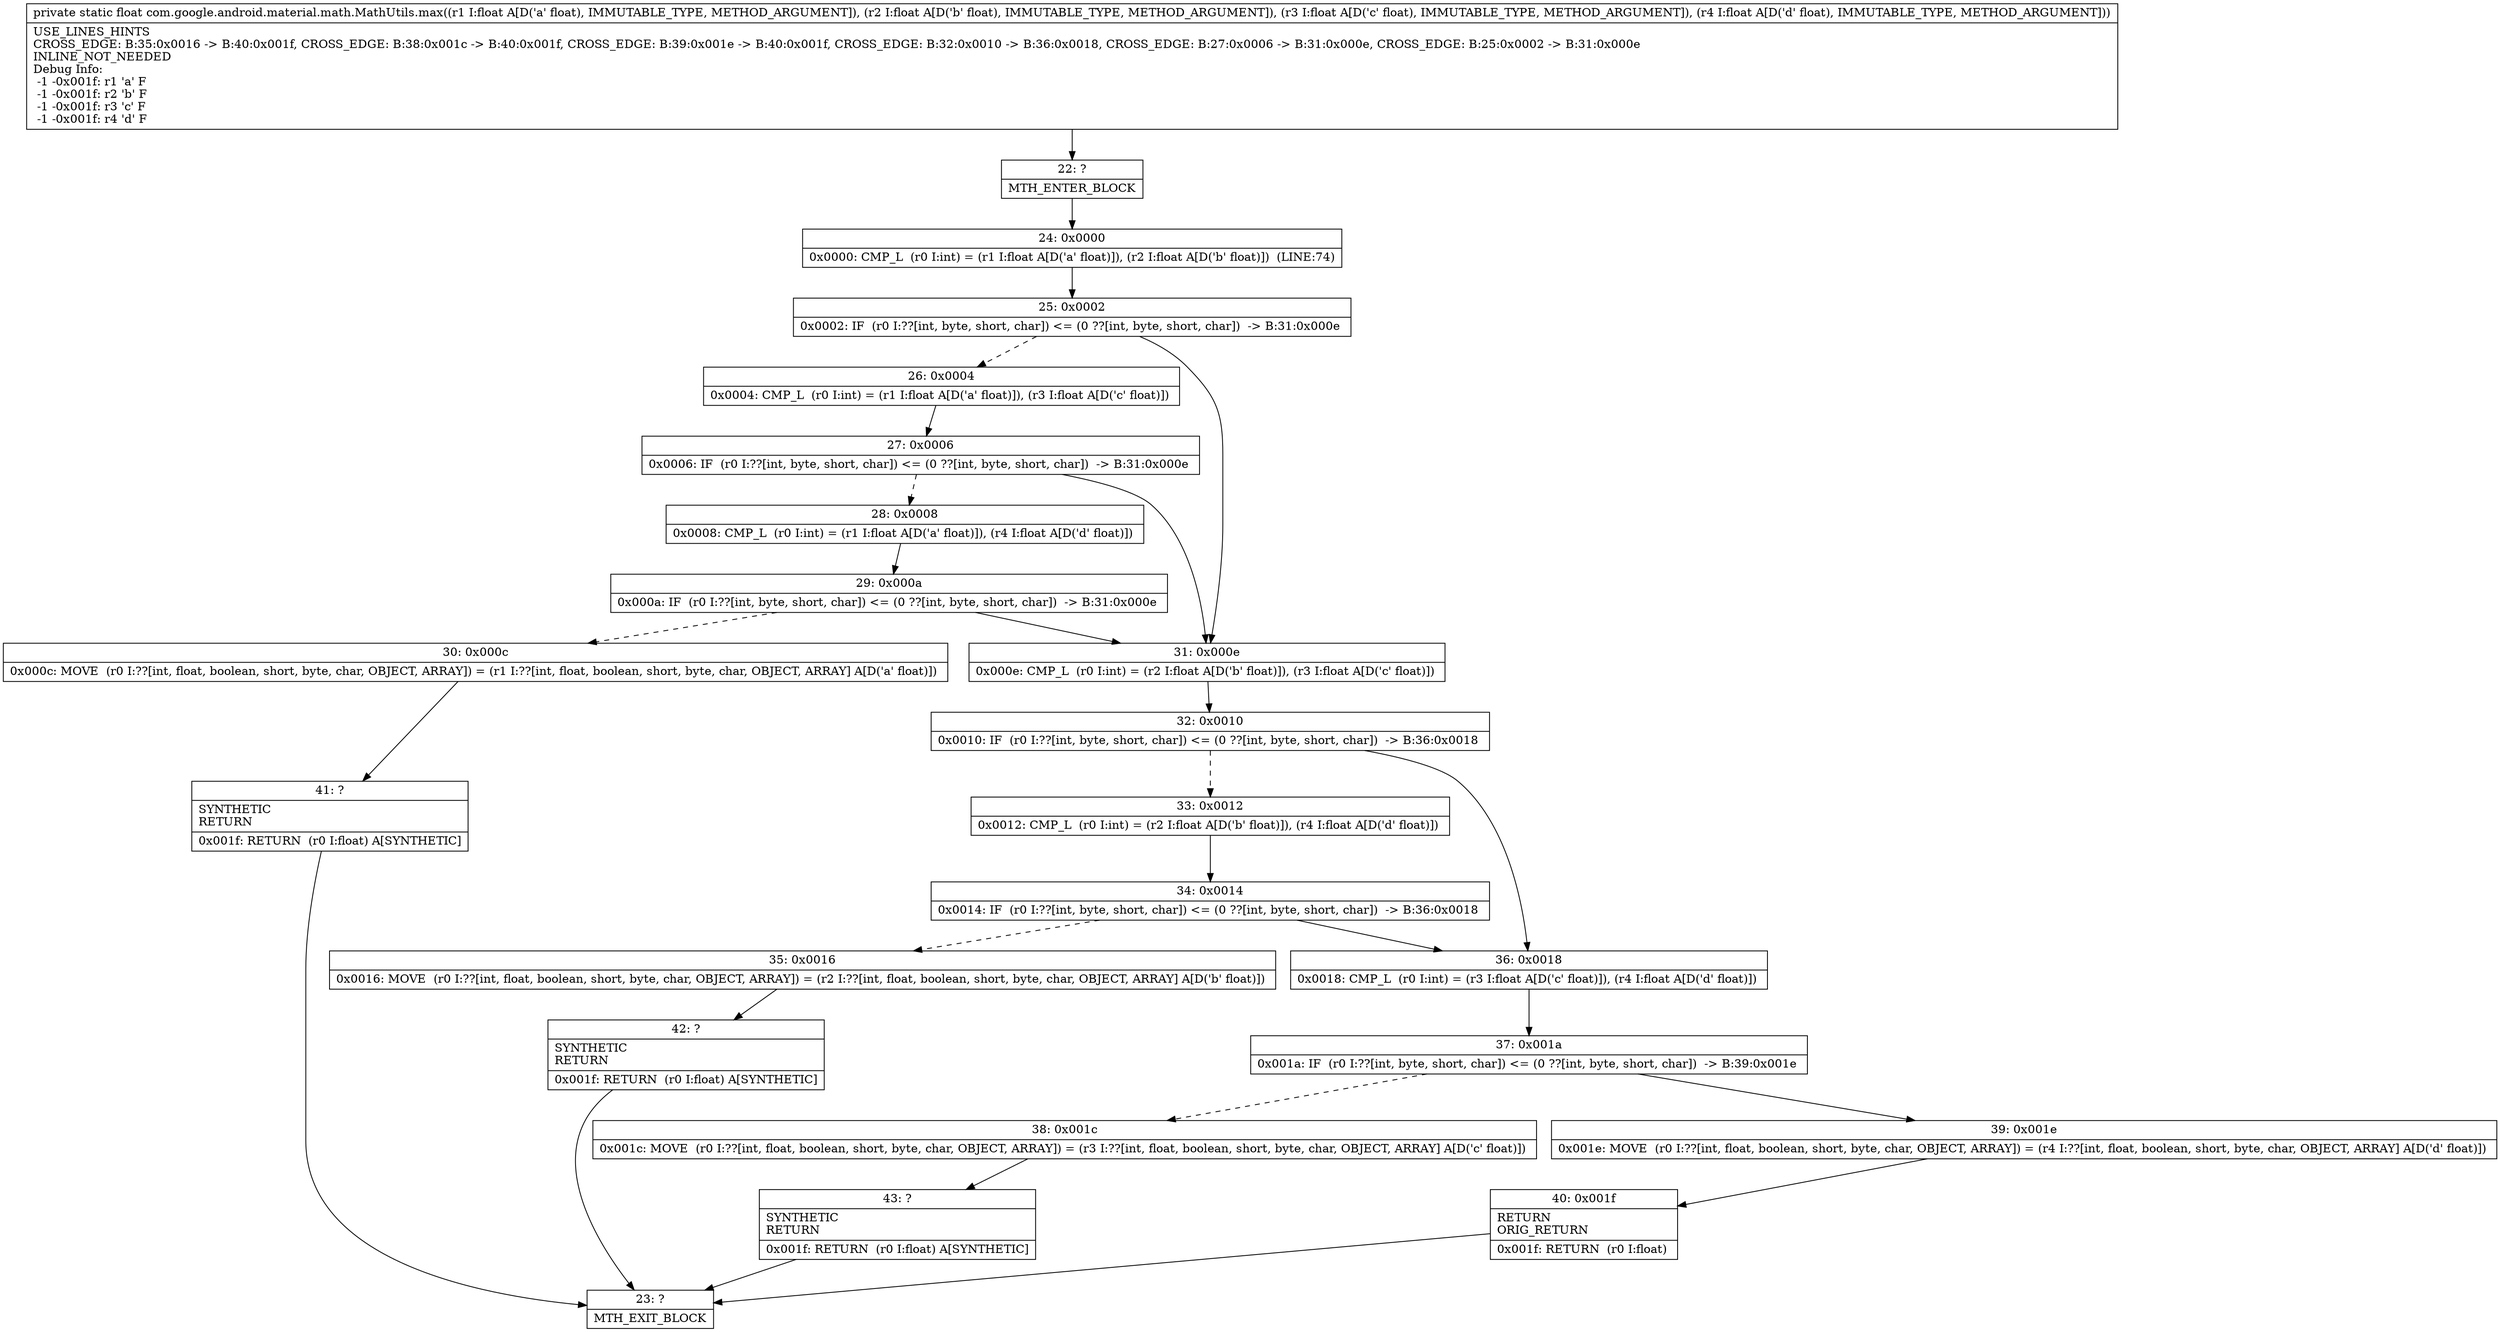 digraph "CFG forcom.google.android.material.math.MathUtils.max(FFFF)F" {
Node_22 [shape=record,label="{22\:\ ?|MTH_ENTER_BLOCK\l}"];
Node_24 [shape=record,label="{24\:\ 0x0000|0x0000: CMP_L  (r0 I:int) = (r1 I:float A[D('a' float)]), (r2 I:float A[D('b' float)])  (LINE:74)\l}"];
Node_25 [shape=record,label="{25\:\ 0x0002|0x0002: IF  (r0 I:??[int, byte, short, char]) \<= (0 ??[int, byte, short, char])  \-\> B:31:0x000e \l}"];
Node_26 [shape=record,label="{26\:\ 0x0004|0x0004: CMP_L  (r0 I:int) = (r1 I:float A[D('a' float)]), (r3 I:float A[D('c' float)]) \l}"];
Node_27 [shape=record,label="{27\:\ 0x0006|0x0006: IF  (r0 I:??[int, byte, short, char]) \<= (0 ??[int, byte, short, char])  \-\> B:31:0x000e \l}"];
Node_28 [shape=record,label="{28\:\ 0x0008|0x0008: CMP_L  (r0 I:int) = (r1 I:float A[D('a' float)]), (r4 I:float A[D('d' float)]) \l}"];
Node_29 [shape=record,label="{29\:\ 0x000a|0x000a: IF  (r0 I:??[int, byte, short, char]) \<= (0 ??[int, byte, short, char])  \-\> B:31:0x000e \l}"];
Node_30 [shape=record,label="{30\:\ 0x000c|0x000c: MOVE  (r0 I:??[int, float, boolean, short, byte, char, OBJECT, ARRAY]) = (r1 I:??[int, float, boolean, short, byte, char, OBJECT, ARRAY] A[D('a' float)]) \l}"];
Node_41 [shape=record,label="{41\:\ ?|SYNTHETIC\lRETURN\l|0x001f: RETURN  (r0 I:float) A[SYNTHETIC]\l}"];
Node_23 [shape=record,label="{23\:\ ?|MTH_EXIT_BLOCK\l}"];
Node_31 [shape=record,label="{31\:\ 0x000e|0x000e: CMP_L  (r0 I:int) = (r2 I:float A[D('b' float)]), (r3 I:float A[D('c' float)]) \l}"];
Node_32 [shape=record,label="{32\:\ 0x0010|0x0010: IF  (r0 I:??[int, byte, short, char]) \<= (0 ??[int, byte, short, char])  \-\> B:36:0x0018 \l}"];
Node_33 [shape=record,label="{33\:\ 0x0012|0x0012: CMP_L  (r0 I:int) = (r2 I:float A[D('b' float)]), (r4 I:float A[D('d' float)]) \l}"];
Node_34 [shape=record,label="{34\:\ 0x0014|0x0014: IF  (r0 I:??[int, byte, short, char]) \<= (0 ??[int, byte, short, char])  \-\> B:36:0x0018 \l}"];
Node_35 [shape=record,label="{35\:\ 0x0016|0x0016: MOVE  (r0 I:??[int, float, boolean, short, byte, char, OBJECT, ARRAY]) = (r2 I:??[int, float, boolean, short, byte, char, OBJECT, ARRAY] A[D('b' float)]) \l}"];
Node_42 [shape=record,label="{42\:\ ?|SYNTHETIC\lRETURN\l|0x001f: RETURN  (r0 I:float) A[SYNTHETIC]\l}"];
Node_36 [shape=record,label="{36\:\ 0x0018|0x0018: CMP_L  (r0 I:int) = (r3 I:float A[D('c' float)]), (r4 I:float A[D('d' float)]) \l}"];
Node_37 [shape=record,label="{37\:\ 0x001a|0x001a: IF  (r0 I:??[int, byte, short, char]) \<= (0 ??[int, byte, short, char])  \-\> B:39:0x001e \l}"];
Node_38 [shape=record,label="{38\:\ 0x001c|0x001c: MOVE  (r0 I:??[int, float, boolean, short, byte, char, OBJECT, ARRAY]) = (r3 I:??[int, float, boolean, short, byte, char, OBJECT, ARRAY] A[D('c' float)]) \l}"];
Node_43 [shape=record,label="{43\:\ ?|SYNTHETIC\lRETURN\l|0x001f: RETURN  (r0 I:float) A[SYNTHETIC]\l}"];
Node_39 [shape=record,label="{39\:\ 0x001e|0x001e: MOVE  (r0 I:??[int, float, boolean, short, byte, char, OBJECT, ARRAY]) = (r4 I:??[int, float, boolean, short, byte, char, OBJECT, ARRAY] A[D('d' float)]) \l}"];
Node_40 [shape=record,label="{40\:\ 0x001f|RETURN\lORIG_RETURN\l|0x001f: RETURN  (r0 I:float) \l}"];
MethodNode[shape=record,label="{private static float com.google.android.material.math.MathUtils.max((r1 I:float A[D('a' float), IMMUTABLE_TYPE, METHOD_ARGUMENT]), (r2 I:float A[D('b' float), IMMUTABLE_TYPE, METHOD_ARGUMENT]), (r3 I:float A[D('c' float), IMMUTABLE_TYPE, METHOD_ARGUMENT]), (r4 I:float A[D('d' float), IMMUTABLE_TYPE, METHOD_ARGUMENT]))  | USE_LINES_HINTS\lCROSS_EDGE: B:35:0x0016 \-\> B:40:0x001f, CROSS_EDGE: B:38:0x001c \-\> B:40:0x001f, CROSS_EDGE: B:39:0x001e \-\> B:40:0x001f, CROSS_EDGE: B:32:0x0010 \-\> B:36:0x0018, CROSS_EDGE: B:27:0x0006 \-\> B:31:0x000e, CROSS_EDGE: B:25:0x0002 \-\> B:31:0x000e\lINLINE_NOT_NEEDED\lDebug Info:\l  \-1 \-0x001f: r1 'a' F\l  \-1 \-0x001f: r2 'b' F\l  \-1 \-0x001f: r3 'c' F\l  \-1 \-0x001f: r4 'd' F\l}"];
MethodNode -> Node_22;Node_22 -> Node_24;
Node_24 -> Node_25;
Node_25 -> Node_26[style=dashed];
Node_25 -> Node_31;
Node_26 -> Node_27;
Node_27 -> Node_28[style=dashed];
Node_27 -> Node_31;
Node_28 -> Node_29;
Node_29 -> Node_30[style=dashed];
Node_29 -> Node_31;
Node_30 -> Node_41;
Node_41 -> Node_23;
Node_31 -> Node_32;
Node_32 -> Node_33[style=dashed];
Node_32 -> Node_36;
Node_33 -> Node_34;
Node_34 -> Node_35[style=dashed];
Node_34 -> Node_36;
Node_35 -> Node_42;
Node_42 -> Node_23;
Node_36 -> Node_37;
Node_37 -> Node_38[style=dashed];
Node_37 -> Node_39;
Node_38 -> Node_43;
Node_43 -> Node_23;
Node_39 -> Node_40;
Node_40 -> Node_23;
}

